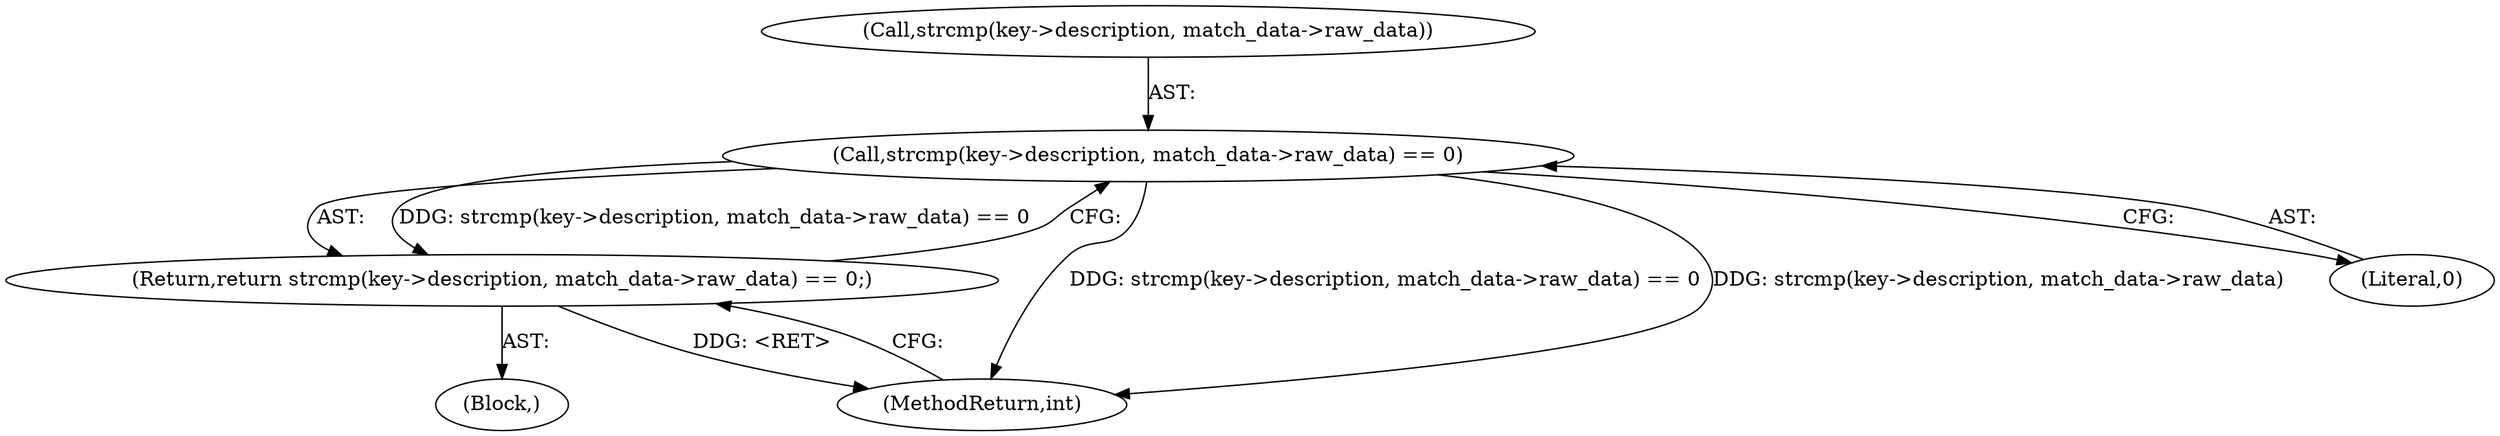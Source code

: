 digraph "1_linux_c06cfb08b88dfbe13be44a69ae2fdc3a7c902d81_6@API" {
"1000105" [label="(Call,strcmp(key->description, match_data->raw_data) == 0)"];
"1000104" [label="(Return,return strcmp(key->description, match_data->raw_data) == 0;)"];
"1000104" [label="(Return,return strcmp(key->description, match_data->raw_data) == 0;)"];
"1000114" [label="(MethodReturn,int)"];
"1000105" [label="(Call,strcmp(key->description, match_data->raw_data) == 0)"];
"1000113" [label="(Literal,0)"];
"1000103" [label="(Block,)"];
"1000106" [label="(Call,strcmp(key->description, match_data->raw_data))"];
"1000105" -> "1000104"  [label="AST: "];
"1000105" -> "1000113"  [label="CFG: "];
"1000106" -> "1000105"  [label="AST: "];
"1000113" -> "1000105"  [label="AST: "];
"1000104" -> "1000105"  [label="CFG: "];
"1000105" -> "1000114"  [label="DDG: strcmp(key->description, match_data->raw_data) == 0"];
"1000105" -> "1000114"  [label="DDG: strcmp(key->description, match_data->raw_data)"];
"1000105" -> "1000104"  [label="DDG: strcmp(key->description, match_data->raw_data) == 0"];
"1000104" -> "1000103"  [label="AST: "];
"1000114" -> "1000104"  [label="CFG: "];
"1000104" -> "1000114"  [label="DDG: <RET>"];
}
